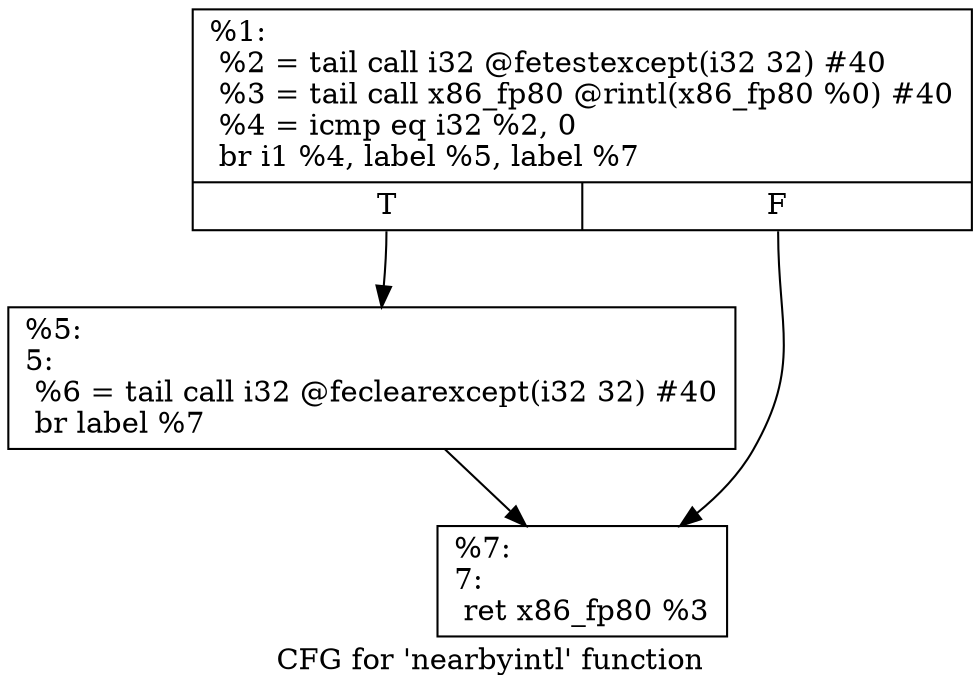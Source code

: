 digraph "CFG for 'nearbyintl' function" {
	label="CFG for 'nearbyintl' function";

	Node0x1eccbc0 [shape=record,label="{%1:\l  %2 = tail call i32 @fetestexcept(i32 32) #40\l  %3 = tail call x86_fp80 @rintl(x86_fp80 %0) #40\l  %4 = icmp eq i32 %2, 0\l  br i1 %4, label %5, label %7\l|{<s0>T|<s1>F}}"];
	Node0x1eccbc0:s0 -> Node0x1eccc10;
	Node0x1eccbc0:s1 -> Node0x1eccc60;
	Node0x1eccc10 [shape=record,label="{%5:\l5:                                                \l  %6 = tail call i32 @feclearexcept(i32 32) #40\l  br label %7\l}"];
	Node0x1eccc10 -> Node0x1eccc60;
	Node0x1eccc60 [shape=record,label="{%7:\l7:                                                \l  ret x86_fp80 %3\l}"];
}
